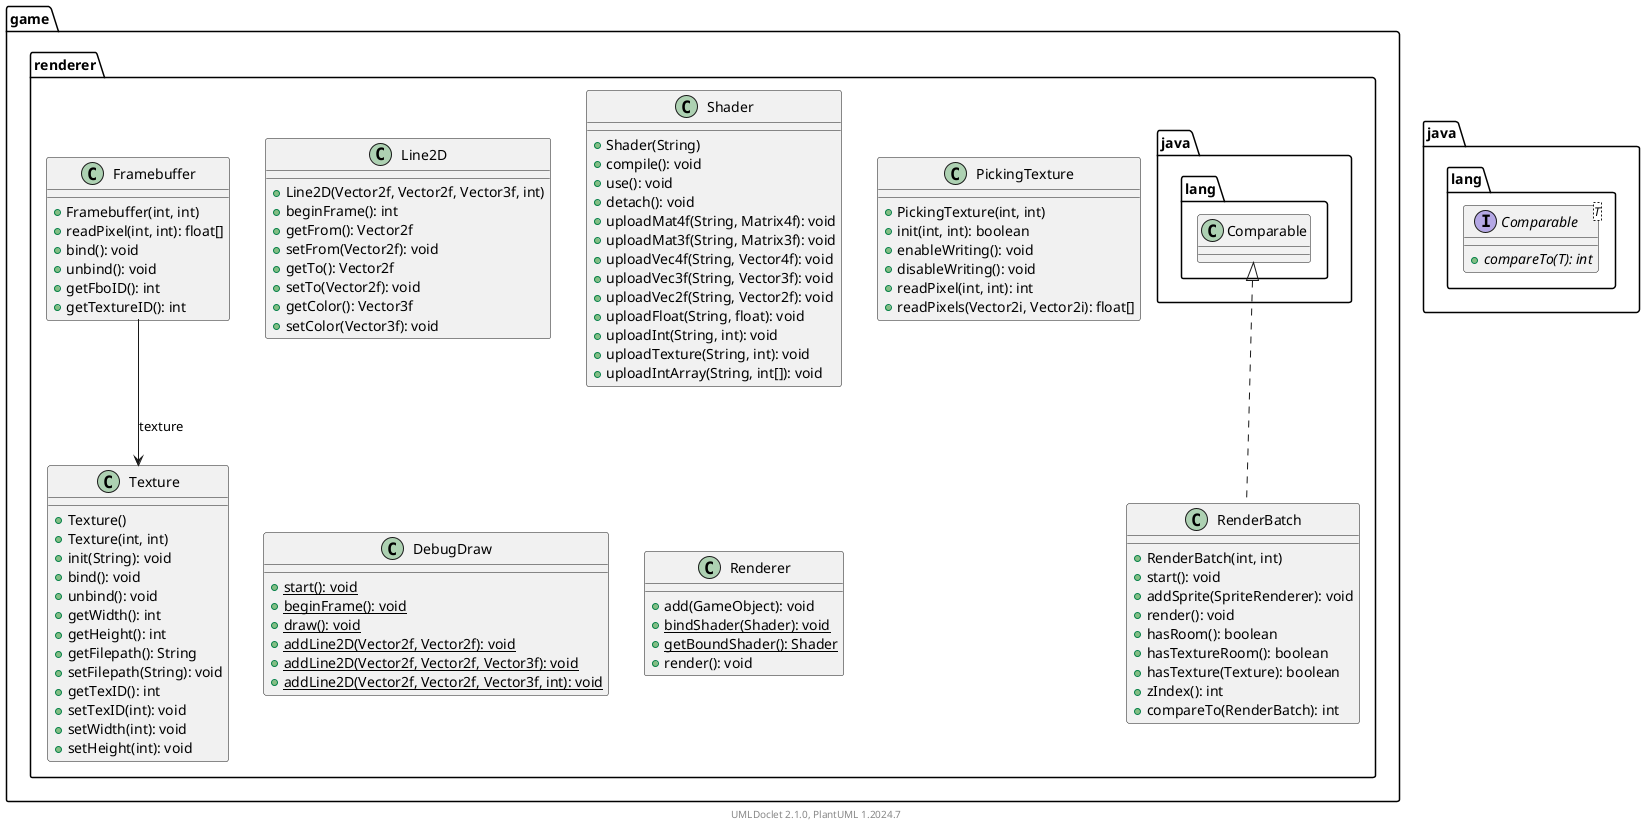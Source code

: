 @startuml
    namespace game.renderer {

        class Texture [[Texture.html]] {
            +Texture()
            +Texture(int, int)
            +init(String): void
            +bind(): void
            +unbind(): void
            +getWidth(): int
            +getHeight(): int
            +getFilepath(): String
            +setFilepath(String): void
            +getTexID(): int
            +setTexID(int): void
            +setWidth(int): void
            +setHeight(int): void
        }

        class Line2D [[Line2D.html]] {
            +Line2D(Vector2f, Vector2f, Vector3f, int)
            +beginFrame(): int
            +getFrom(): Vector2f
            +setFrom(Vector2f): void
            +getTo(): Vector2f
            +setTo(Vector2f): void
            +getColor(): Vector3f
            +setColor(Vector3f): void
        }

        class Shader [[Shader.html]] {
            +Shader(String)
            +compile(): void
            +use(): void
            +detach(): void
            +uploadMat4f(String, Matrix4f): void
            +uploadMat3f(String, Matrix3f): void
            +uploadVec4f(String, Vector4f): void
            +uploadVec3f(String, Vector3f): void
            +uploadVec2f(String, Vector2f): void
            +uploadFloat(String, float): void
            +uploadInt(String, int): void
            +uploadTexture(String, int): void
            +uploadIntArray(String, int[]): void
        }

        class PickingTexture [[PickingTexture.html]] {
            +PickingTexture(int, int)
            +init(int, int): boolean
            +enableWriting(): void
            +disableWriting(): void
            +readPixel(int, int): int
            +readPixels(Vector2i, Vector2i): float[]
        }

        class Framebuffer [[Framebuffer.html]] {
            +Framebuffer(int, int)
            +readPixel(int, int): float[]
            +bind(): void
            +unbind(): void
            +getFboID(): int
            +getTextureID(): int
        }

        class DebugDraw [[DebugDraw.html]] {
            {static} +start(): void
            {static} +beginFrame(): void
            {static} +draw(): void
            {static} +addLine2D(Vector2f, Vector2f): void
            {static} +addLine2D(Vector2f, Vector2f, Vector3f): void
            {static} +addLine2D(Vector2f, Vector2f, Vector3f, int): void
        }

        class Renderer [[Renderer.html]] {
            +add(GameObject): void
            {static} +bindShader(Shader): void
            {static} +getBoundShader(): Shader
            +render(): void
        }

        class RenderBatch [[RenderBatch.html]] {
            +RenderBatch(int, int)
            +start(): void
            +addSprite(SpriteRenderer): void
            +render(): void
            +hasRoom(): boolean
            +hasTextureRoom(): boolean
            +hasTexture(Texture): boolean
            +zIndex(): int
            +compareTo(RenderBatch): int
        }

        Framebuffer --> Texture: texture
        java.lang.Comparable <|.. RenderBatch
    }

    namespace java.lang {
        interface Comparable<T> {
            {abstract} +compareTo(T): int
        }
    }

    center footer UMLDoclet 2.1.0, PlantUML %version()
@enduml
